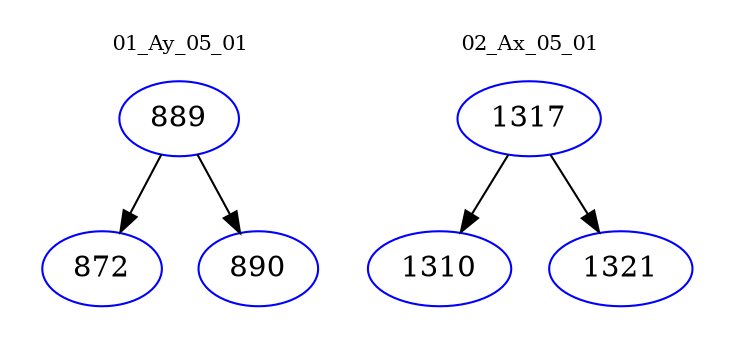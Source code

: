 digraph{
subgraph cluster_0 {
color = white
label = "01_Ay_05_01";
fontsize=10;
T0_889 [label="889", color="blue"]
T0_889 -> T0_872 [color="black"]
T0_872 [label="872", color="blue"]
T0_889 -> T0_890 [color="black"]
T0_890 [label="890", color="blue"]
}
subgraph cluster_1 {
color = white
label = "02_Ax_05_01";
fontsize=10;
T1_1317 [label="1317", color="blue"]
T1_1317 -> T1_1310 [color="black"]
T1_1310 [label="1310", color="blue"]
T1_1317 -> T1_1321 [color="black"]
T1_1321 [label="1321", color="blue"]
}
}
